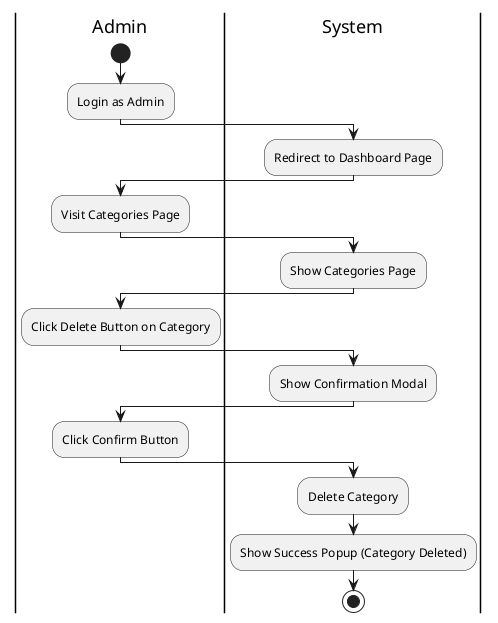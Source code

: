 @startuml DeleteCategory
|Admin|
start
:Login as Admin;
|System|
:Redirect to Dashboard Page;
|Admin|
:Visit Categories Page;
|System|
:Show Categories Page;
|Admin|
:Click Delete Button on Category;
|System|
:Show Confirmation Modal;
|Admin|
:Click Confirm Button;
|System|
:Delete Category;
:Show Success Popup (Category Deleted);
stop
@enduml
